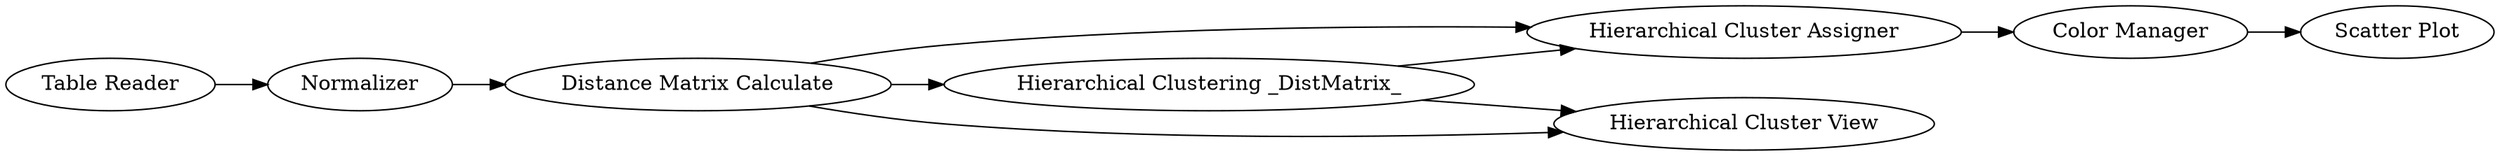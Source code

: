 digraph {
	12 [label=Normalizer]
	16 [label="Hierarchical Cluster Assigner"]
	22 [label="Hierarchical Clustering _DistMatrix_"]
	23 [label="Distance Matrix Calculate"]
	40 [label="Hierarchical Cluster View"]
	43 [label="Table Reader"]
	44 [label="Scatter Plot"]
	45 [label="Color Manager"]
	12 -> 23
	16 -> 45
	22 -> 16
	22 -> 40
	23 -> 22
	23 -> 16
	23 -> 40
	43 -> 12
	45 -> 44
	rankdir=LR
}

